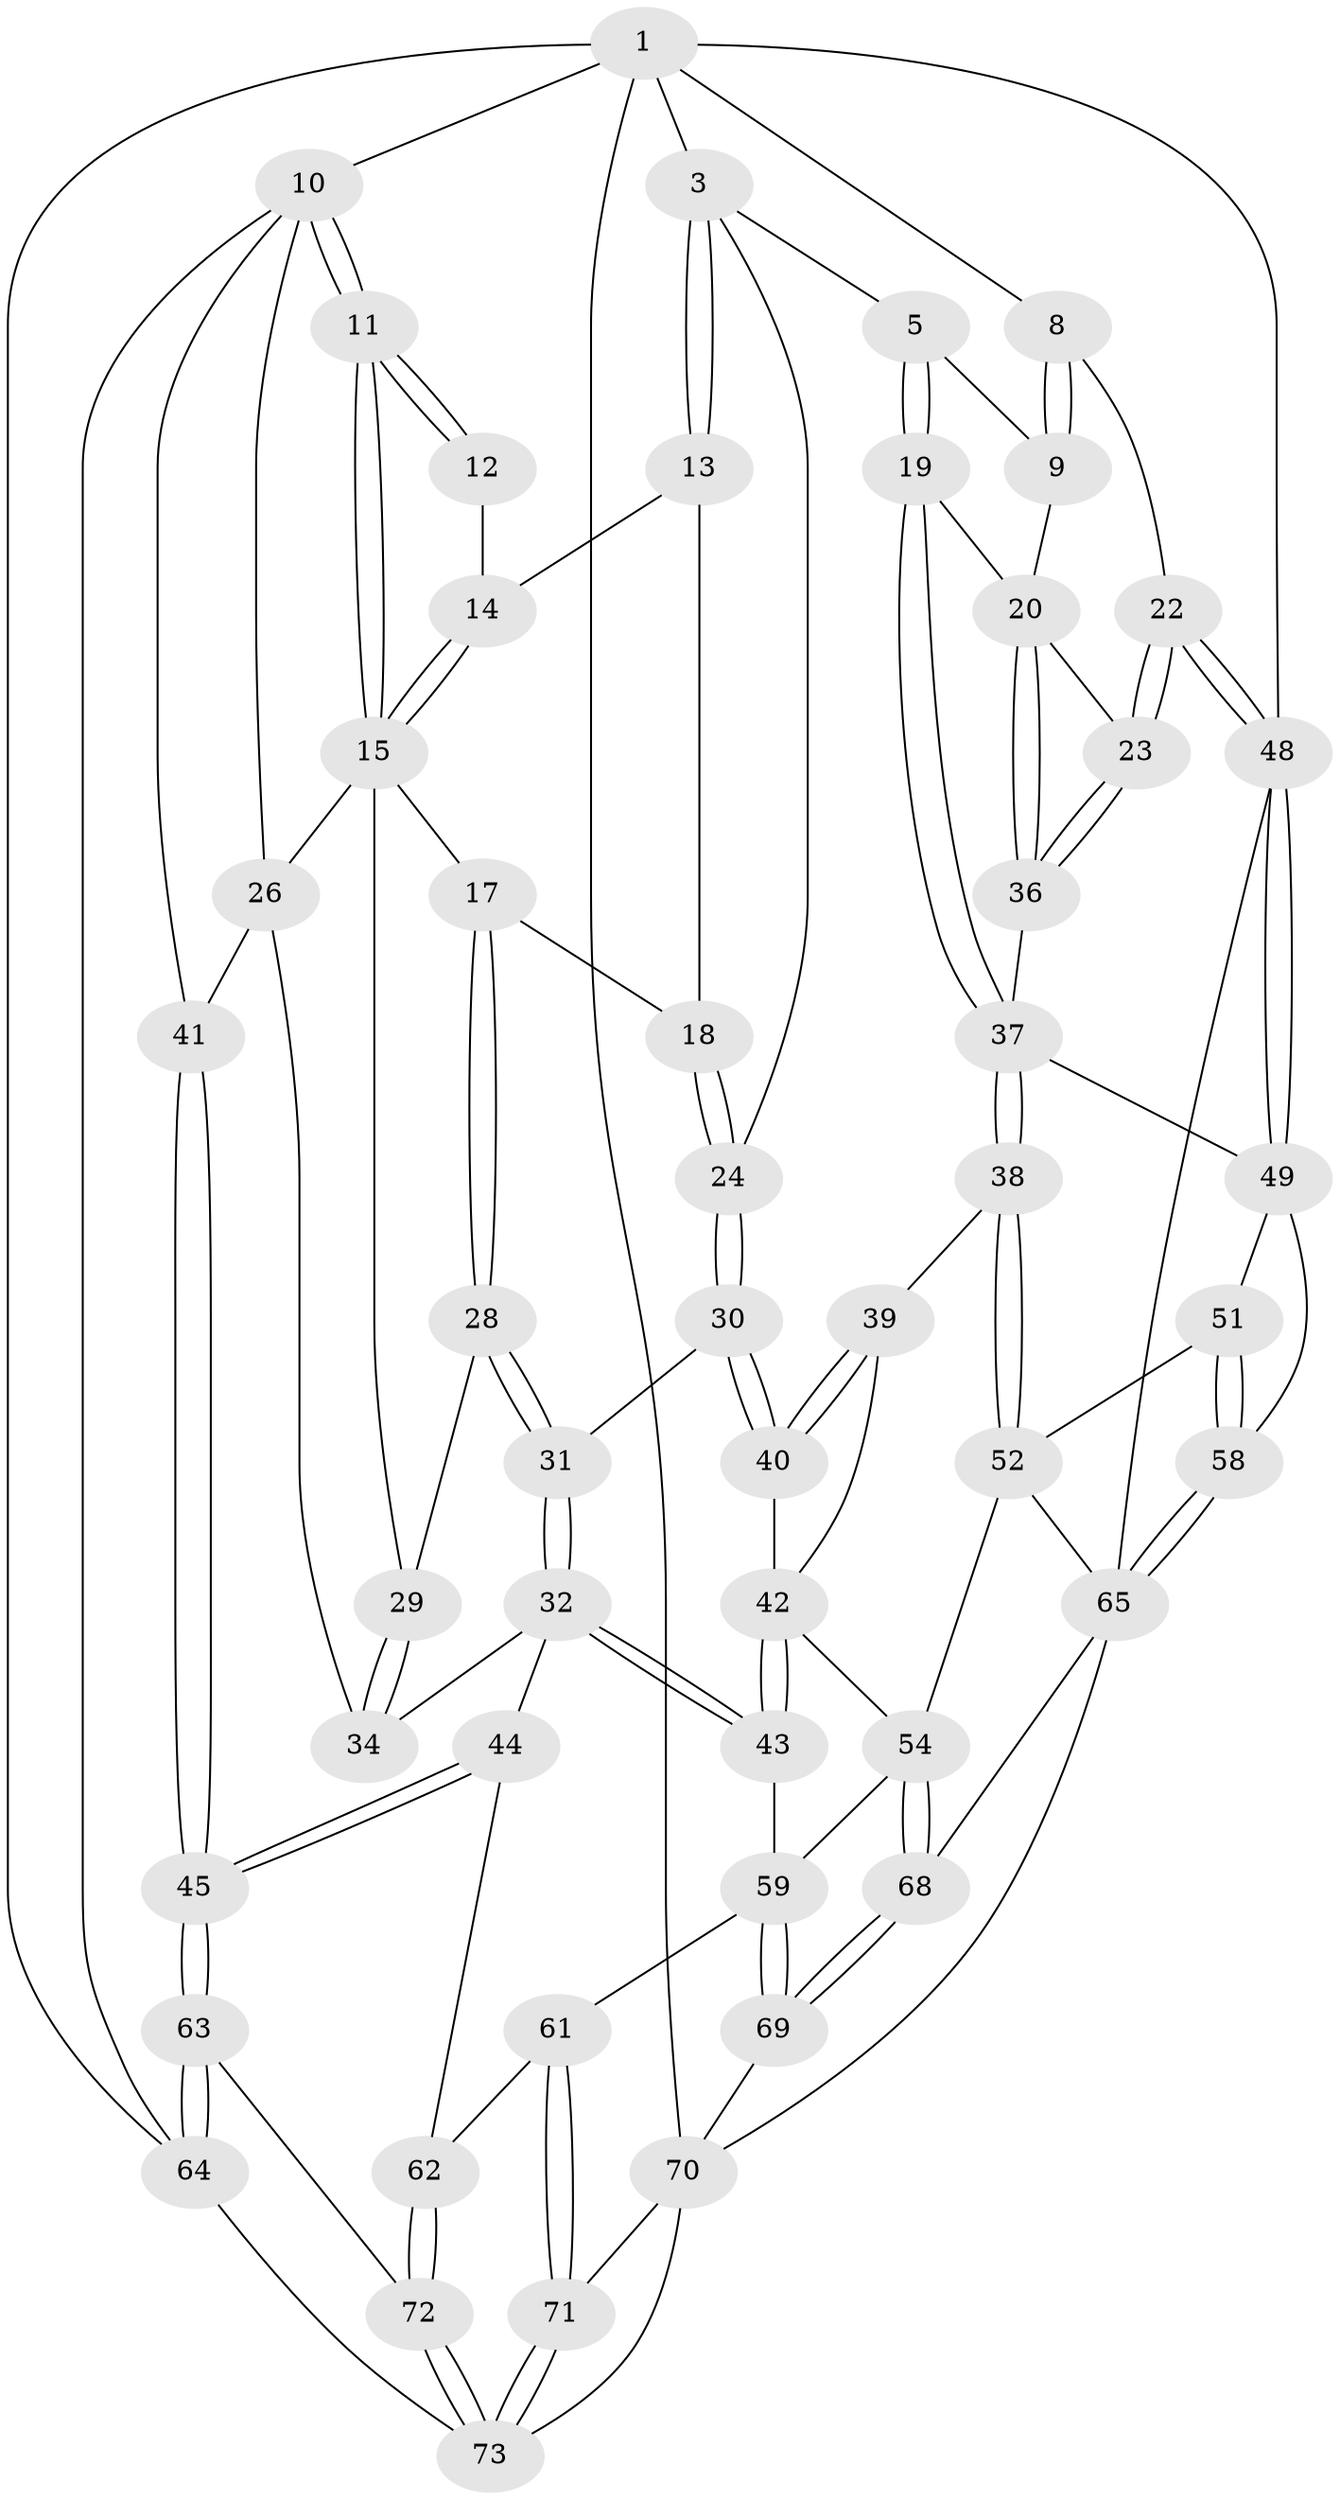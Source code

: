 // original degree distribution, {4: 0.23684210526315788, 6: 0.21052631578947367, 5: 0.5263157894736842, 3: 0.02631578947368421}
// Generated by graph-tools (version 1.1) at 2025/21/03/04/25 18:21:10]
// undirected, 53 vertices, 129 edges
graph export_dot {
graph [start="1"]
  node [color=gray90,style=filled];
  1 [pos="+0.8918584868006896+0",super="+2+7"];
  3 [pos="+0.538499211630649+0.14380965178291677",super="+4"];
  5 [pos="+0.5803975689333364+0.2005022716336542",super="+6"];
  8 [pos="+1+0.16813428972885844"];
  9 [pos="+0.8560413796939121+0.10599759827949232"];
  10 [pos="+0+0",super="+27"];
  11 [pos="+0+0"];
  12 [pos="+0.3858729324205383+0"];
  13 [pos="+0.2828913413632485+0.1708501426799653"];
  14 [pos="+0.2883423805841816+0.08018560399724116"];
  15 [pos="+0.11128817640302616+0.1767506982360981",super="+16"];
  17 [pos="+0.23191676940068792+0.256680865185199"];
  18 [pos="+0.27621345338652664+0.20802318070340314"];
  19 [pos="+0.6589559616474815+0.24954777100370149"];
  20 [pos="+0.7432277151688118+0.21934350866513785",super="+21"];
  22 [pos="+1+0.3799141967909222"];
  23 [pos="+1+0.3814847266026432"];
  24 [pos="+0.5082558952447838+0.2281233983379357"];
  26 [pos="+0.04506816121362738+0.32280553603801077",super="+35"];
  28 [pos="+0.23309698678278687+0.26396604519999955"];
  29 [pos="+0.1884332485351738+0.3151234985638504"];
  30 [pos="+0.4149227282158811+0.33611634976201843"];
  31 [pos="+0.31719583252429917+0.3512979011141258"];
  32 [pos="+0.23691979684721787+0.5322594515160413",super="+33"];
  34 [pos="+0.1621767248640708+0.3901529772891807"];
  36 [pos="+1+0.40614634660517757"];
  37 [pos="+0.6811316724178992+0.4667369098105345",super="+46"];
  38 [pos="+0.6653540082510698+0.4902453254972214"];
  39 [pos="+0.6035235420706788+0.5194728002737005"];
  40 [pos="+0.4314961867194841+0.3988241565282407"];
  41 [pos="+0+0.593903777880456"];
  42 [pos="+0.3964909306810087+0.49401798961485804",super="+47"];
  43 [pos="+0.2831237321482001+0.5595158722175603"];
  44 [pos="+0.021664604704410523+0.6099251165528733"];
  45 [pos="+0+0.6127252645748578"];
  48 [pos="+1+0.6921930356692333",super="+57"];
  49 [pos="+1+0.704671088292218",super="+50"];
  51 [pos="+0.861352123019367+0.6274723960668822"];
  52 [pos="+0.7326165401477482+0.6644760118589775",super="+53"];
  54 [pos="+0.531025759894113+0.7233472429137936",super="+55"];
  58 [pos="+0.8759540606428342+0.7923839619378836"];
  59 [pos="+0.4057943045009104+0.7248263813627357",super="+60"];
  61 [pos="+0.3777251236637077+0.7569047846434931"];
  62 [pos="+0.22753269387730005+0.8091909305715457"];
  63 [pos="+0+0.7760712415227792"];
  64 [pos="+0+1"];
  65 [pos="+0.8338438793523686+0.8372958719580891",super="+66"];
  68 [pos="+0.736656333713964+0.9870638015607096"];
  69 [pos="+0.5792064589657674+0.906806884605493"];
  70 [pos="+0.40714076837463814+0.8751126400021229",super="+74"];
  71 [pos="+0.3974899897688062+0.8690220607400554"];
  72 [pos="+0.15689380105975256+0.9269000442572543"];
  73 [pos="+0.2546515992364813+1",super="+75"];
  1 -- 3;
  1 -- 64;
  1 -- 48;
  1 -- 70;
  1 -- 8;
  1 -- 10;
  3 -- 13;
  3 -- 13;
  3 -- 24;
  3 -- 5;
  5 -- 19;
  5 -- 19;
  5 -- 9;
  8 -- 9;
  8 -- 9;
  8 -- 22;
  9 -- 20;
  10 -- 11;
  10 -- 11;
  10 -- 64;
  10 -- 41;
  10 -- 26;
  11 -- 12;
  11 -- 12;
  11 -- 15;
  11 -- 15;
  12 -- 14;
  13 -- 14;
  13 -- 18;
  14 -- 15;
  14 -- 15;
  15 -- 17;
  15 -- 26;
  15 -- 29;
  17 -- 18;
  17 -- 28;
  17 -- 28;
  18 -- 24;
  18 -- 24;
  19 -- 20;
  19 -- 37;
  19 -- 37;
  20 -- 36;
  20 -- 36;
  20 -- 23;
  22 -- 23;
  22 -- 23;
  22 -- 48;
  22 -- 48;
  23 -- 36;
  23 -- 36;
  24 -- 30;
  24 -- 30;
  26 -- 41;
  26 -- 34;
  28 -- 29;
  28 -- 31;
  28 -- 31;
  29 -- 34;
  29 -- 34;
  30 -- 31;
  30 -- 40;
  30 -- 40;
  31 -- 32;
  31 -- 32;
  32 -- 43;
  32 -- 43;
  32 -- 34;
  32 -- 44;
  36 -- 37;
  37 -- 38;
  37 -- 38;
  37 -- 49;
  38 -- 39;
  38 -- 52;
  38 -- 52;
  39 -- 40;
  39 -- 40;
  39 -- 42;
  40 -- 42;
  41 -- 45;
  41 -- 45;
  42 -- 43;
  42 -- 43;
  42 -- 54;
  43 -- 59;
  44 -- 45;
  44 -- 45;
  44 -- 62;
  45 -- 63;
  45 -- 63;
  48 -- 49;
  48 -- 49;
  48 -- 65;
  49 -- 58;
  49 -- 51;
  51 -- 52;
  51 -- 58;
  51 -- 58;
  52 -- 65;
  52 -- 54;
  54 -- 68;
  54 -- 68;
  54 -- 59;
  58 -- 65;
  58 -- 65;
  59 -- 69;
  59 -- 69;
  59 -- 61;
  61 -- 62;
  61 -- 71;
  61 -- 71;
  62 -- 72;
  62 -- 72;
  63 -- 64;
  63 -- 64;
  63 -- 72;
  64 -- 73;
  65 -- 68;
  65 -- 70;
  68 -- 69;
  68 -- 69;
  69 -- 70;
  70 -- 71;
  70 -- 73;
  71 -- 73;
  71 -- 73;
  72 -- 73;
  72 -- 73;
}
